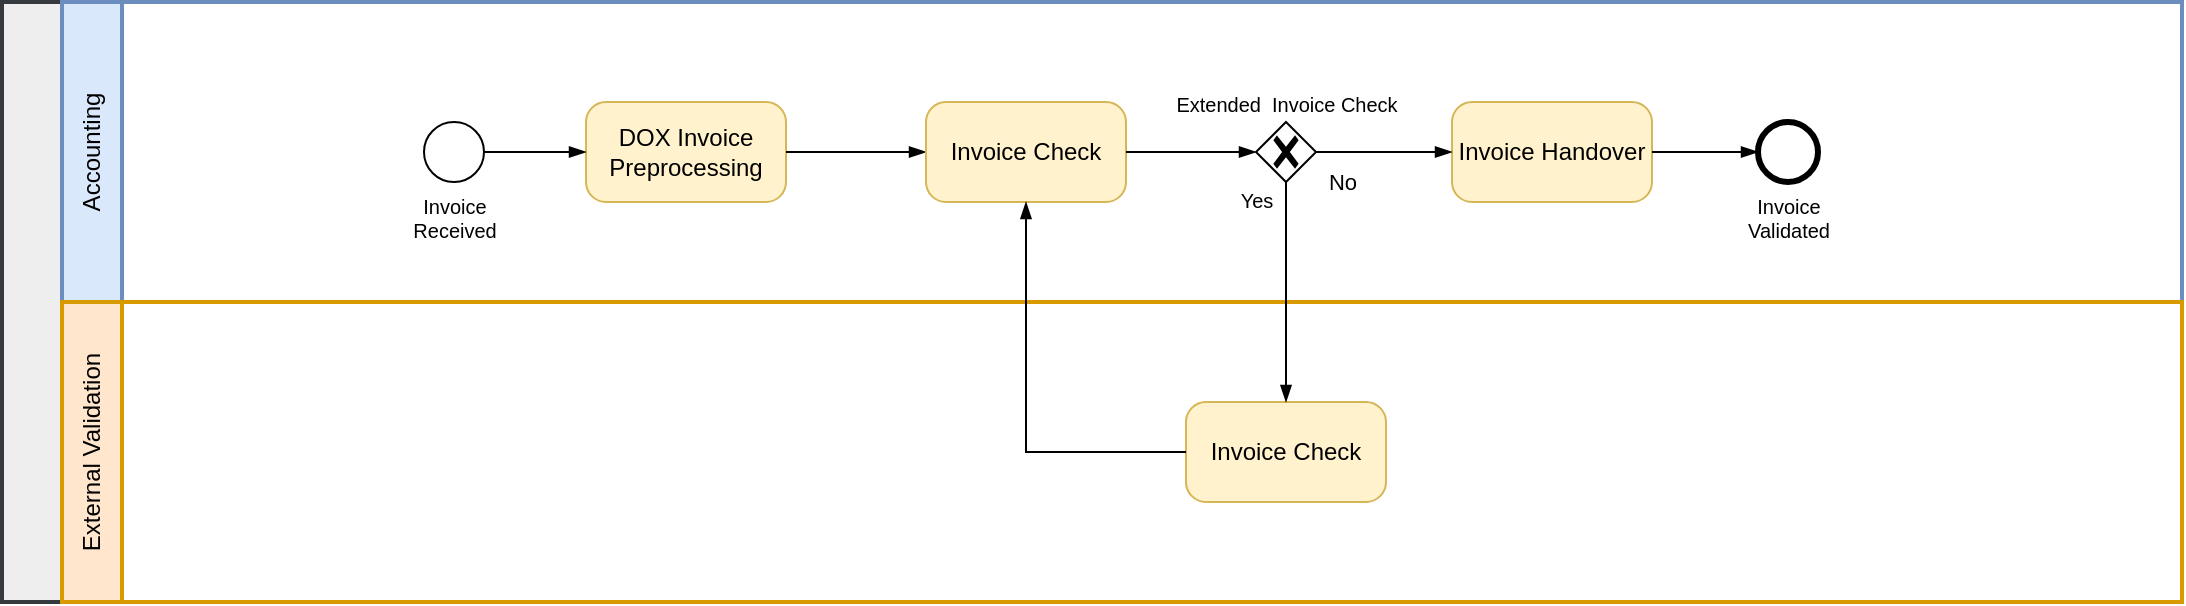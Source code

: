 <mxfile version="23.0.2" type="device">
  <diagram name="DCM_IV_Process_Flow" id="tgBKfN92DsGDiq1-liwN">
    <mxGraphModel dx="1143" dy="670" grid="1" gridSize="10" guides="1" tooltips="1" connect="1" arrows="1" fold="1" page="1" pageScale="1" pageWidth="1169" pageHeight="827" math="0" shadow="0">
      <root>
        <mxCell id="0" />
        <mxCell id="1" parent="0" />
        <mxCell id="oFJOVWGkz_0e8NX7XkyU-1" value="" style="swimlane;html=1;startSize=30;fontStyle=0;collapsible=0;horizontal=0;swimlaneLine=1;swimlaneFillColor=#ffffff;strokeWidth=2;whiteSpace=wrap;fontSize=12;container=0;fillColor=#eeeeee;strokeColor=#36393d;" parent="1" vertex="1">
          <mxGeometry x="40" y="40" width="1090" height="300" as="geometry" />
        </mxCell>
        <mxCell id="oFJOVWGkz_0e8NX7XkyU-2" value="Accounting" style="swimlane;html=1;startSize=30;fontStyle=0;collapsible=0;horizontal=0;swimlaneLine=1;swimlaneFillColor=#ffffff;strokeWidth=2;whiteSpace=wrap;fillColor=#dae8fc;strokeColor=#6c8ebf;" parent="oFJOVWGkz_0e8NX7XkyU-1" vertex="1">
          <mxGeometry x="30" width="1060" height="150" as="geometry" />
        </mxCell>
        <mxCell id="oFJOVWGkz_0e8NX7XkyU-7" value="&lt;font style=&quot;font-size: 12px;&quot;&gt;DOX Invoice Preprocessing&lt;/font&gt;" style="points=[[0.25,0,0],[0.5,0,0],[0.75,0,0],[1,0.25,0],[1,0.5,0],[1,0.75,0],[0.75,1,0],[0.5,1,0],[0.25,1,0],[0,0.75,0],[0,0.5,0],[0,0.25,0]];shape=mxgraph.bpmn.task;whiteSpace=wrap;rectStyle=rounded;size=10;html=1;container=1;expand=0;collapsible=0;taskMarker=abstract;fillColor=#fff2cc;strokeColor=#d6b656;fontSize=10;" parent="oFJOVWGkz_0e8NX7XkyU-2" vertex="1">
          <mxGeometry x="262" y="50" width="100" height="50" as="geometry" />
        </mxCell>
        <mxCell id="oFJOVWGkz_0e8NX7XkyU-17" value="Invoice&lt;br&gt;Received" style="points=[[0.145,0.145,0],[0.5,0,0],[0.855,0.145,0],[1,0.5,0],[0.855,0.855,0],[0.5,1,0],[0.145,0.855,0],[0,0.5,0]];shape=mxgraph.bpmn.event;html=1;verticalLabelPosition=bottom;labelBackgroundColor=#ffffff;verticalAlign=top;align=center;perimeter=ellipsePerimeter;outlineConnect=0;aspect=fixed;outline=standard;symbol=general;fontSize=10;labelPosition=center;" parent="oFJOVWGkz_0e8NX7XkyU-2" vertex="1">
          <mxGeometry x="181" y="60" width="30" height="30" as="geometry" />
        </mxCell>
        <mxCell id="oFJOVWGkz_0e8NX7XkyU-18" value="Invoice&lt;br&gt;Validated" style="points=[[0.145,0.145,0],[0.5,0,0],[0.855,0.145,0],[1,0.5,0],[0.855,0.855,0],[0.5,1,0],[0.145,0.855,0],[0,0.5,0]];shape=mxgraph.bpmn.event;html=1;verticalLabelPosition=bottom;labelBackgroundColor=#ffffff;verticalAlign=top;align=center;perimeter=ellipsePerimeter;outlineConnect=0;aspect=fixed;outline=end;symbol=terminate2;fontSize=10;labelPosition=center;" parent="oFJOVWGkz_0e8NX7XkyU-2" vertex="1">
          <mxGeometry x="848" y="60" width="30" height="30" as="geometry" />
        </mxCell>
        <mxCell id="oFJOVWGkz_0e8NX7XkyU-22" value="" style="edgeStyle=elbowEdgeStyle;fontSize=12;html=1;endArrow=blockThin;endFill=1;rounded=0;exitX=1;exitY=0.5;exitDx=0;exitDy=0;exitPerimeter=0;entryX=0;entryY=0.5;entryDx=0;entryDy=0;entryPerimeter=0;" parent="oFJOVWGkz_0e8NX7XkyU-2" source="oFJOVWGkz_0e8NX7XkyU-17" target="oFJOVWGkz_0e8NX7XkyU-7" edge="1">
          <mxGeometry width="160" relative="1" as="geometry">
            <mxPoint x="211" y="67.5" as="sourcePoint" />
            <mxPoint x="393" y="112.5" as="targetPoint" />
          </mxGeometry>
        </mxCell>
        <mxCell id="oFJOVWGkz_0e8NX7XkyU-24" value="" style="edgeStyle=elbowEdgeStyle;fontSize=12;html=1;endArrow=blockThin;endFill=1;rounded=0;exitX=1;exitY=0.5;exitDx=0;exitDy=0;exitPerimeter=0;entryX=0;entryY=0.5;entryDx=0;entryDy=0;entryPerimeter=0;" parent="oFJOVWGkz_0e8NX7XkyU-2" source="oFJOVWGkz_0e8NX7XkyU-7" target="oFJOVWGkz_0e8NX7XkyU-9" edge="1">
          <mxGeometry width="160" relative="1" as="geometry">
            <mxPoint x="272" y="85" as="sourcePoint" />
            <mxPoint x="403" y="82.5" as="targetPoint" />
          </mxGeometry>
        </mxCell>
        <mxCell id="oFJOVWGkz_0e8NX7XkyU-37" value="&lt;span style=&quot;font-size: 12px;&quot;&gt;Invoice Handover&lt;/span&gt;" style="points=[[0.25,0,0],[0.5,0,0],[0.75,0,0],[1,0.25,0],[1,0.5,0],[1,0.75,0],[0.75,1,0],[0.5,1,0],[0.25,1,0],[0,0.75,0],[0,0.5,0],[0,0.25,0]];shape=mxgraph.bpmn.task;whiteSpace=wrap;rectStyle=rounded;size=10;html=1;container=1;expand=0;collapsible=0;taskMarker=abstract;fillColor=#fff2cc;strokeColor=#d6b656;fontSize=10;" parent="oFJOVWGkz_0e8NX7XkyU-2" vertex="1">
          <mxGeometry x="695" y="50" width="100" height="50" as="geometry" />
        </mxCell>
        <mxCell id="oFJOVWGkz_0e8NX7XkyU-9" value="&lt;font style=&quot;font-size: 12px;&quot;&gt;Invoice Check&lt;/font&gt;" style="points=[[0.25,0,0],[0.5,0,0],[0.75,0,0],[1,0.25,0],[1,0.5,0],[1,0.75,0],[0.75,1,0],[0.5,1,0],[0.25,1,0],[0,0.75,0],[0,0.5,0],[0,0.25,0]];shape=mxgraph.bpmn.task;whiteSpace=wrap;rectStyle=rounded;size=10;html=1;container=1;expand=0;collapsible=0;taskMarker=abstract;fillColor=#fff2cc;strokeColor=#d6b656;fontSize=10;" parent="oFJOVWGkz_0e8NX7XkyU-2" vertex="1">
          <mxGeometry x="432" y="50" width="100" height="50" as="geometry" />
        </mxCell>
        <mxCell id="oFJOVWGkz_0e8NX7XkyU-20" value="&lt;font style=&quot;font-size: 10px;&quot;&gt;Extended&amp;nbsp; Invoice Check&lt;/font&gt;" style="points=[[0.25,0.25,0],[0.5,0,0],[0.75,0.25,0],[1,0.5,0],[0.75,0.75,0],[0.5,1,0],[0.25,0.75,0],[0,0.5,0]];shape=mxgraph.bpmn.gateway2;html=1;verticalLabelPosition=top;labelBackgroundColor=#ffffff;verticalAlign=bottom;align=center;perimeter=rhombusPerimeter;outlineConnect=0;outline=none;symbol=none;gwType=exclusive;fontSize=10;labelPosition=center;" parent="oFJOVWGkz_0e8NX7XkyU-2" vertex="1">
          <mxGeometry x="597" y="60" width="30" height="30" as="geometry" />
        </mxCell>
        <mxCell id="oFJOVWGkz_0e8NX7XkyU-33" value="" style="fontSize=12;html=1;endArrow=blockThin;endFill=1;rounded=0;exitX=1;exitY=0.5;exitDx=0;exitDy=0;exitPerimeter=0;entryX=0;entryY=0.5;entryDx=0;entryDy=0;entryPerimeter=0;" parent="oFJOVWGkz_0e8NX7XkyU-2" source="oFJOVWGkz_0e8NX7XkyU-20" target="oFJOVWGkz_0e8NX7XkyU-37" edge="1">
          <mxGeometry width="160" relative="1" as="geometry">
            <mxPoint x="700" y="107.5" as="sourcePoint" />
            <mxPoint x="731" y="107.5" as="targetPoint" />
          </mxGeometry>
        </mxCell>
        <mxCell id="bkIOkjlxhRuOmOa1WSnX-4" value="No" style="edgeLabel;html=1;align=center;verticalAlign=middle;resizable=0;points=[];" parent="oFJOVWGkz_0e8NX7XkyU-33" vertex="1" connectable="0">
          <mxGeometry x="-0.073" y="-1" relative="1" as="geometry">
            <mxPoint x="-19" y="14" as="offset" />
          </mxGeometry>
        </mxCell>
        <mxCell id="oFJOVWGkz_0e8NX7XkyU-26" value="" style="edgeStyle=elbowEdgeStyle;fontSize=12;html=1;endArrow=blockThin;endFill=1;rounded=0;exitX=1;exitY=0.5;exitDx=0;exitDy=0;exitPerimeter=0;entryX=0;entryY=0.5;entryDx=0;entryDy=0;entryPerimeter=0;" parent="oFJOVWGkz_0e8NX7XkyU-2" source="oFJOVWGkz_0e8NX7XkyU-9" target="oFJOVWGkz_0e8NX7XkyU-20" edge="1">
          <mxGeometry width="160" relative="1" as="geometry">
            <mxPoint x="540" y="83" as="sourcePoint" />
            <mxPoint x="606" y="77.5" as="targetPoint" />
          </mxGeometry>
        </mxCell>
        <mxCell id="bkIOkjlxhRuOmOa1WSnX-3" value="" style="fontSize=12;html=1;endArrow=blockThin;endFill=1;rounded=0;entryX=0;entryY=0.5;entryDx=0;entryDy=0;entryPerimeter=0;exitX=1;exitY=0.5;exitDx=0;exitDy=0;exitPerimeter=0;" parent="oFJOVWGkz_0e8NX7XkyU-2" source="oFJOVWGkz_0e8NX7XkyU-37" target="oFJOVWGkz_0e8NX7XkyU-18" edge="1">
          <mxGeometry width="160" relative="1" as="geometry">
            <mxPoint x="798" y="75" as="sourcePoint" />
            <mxPoint x="705" y="85" as="targetPoint" />
          </mxGeometry>
        </mxCell>
        <mxCell id="oFJOVWGkz_0e8NX7XkyU-3" value="External Validation" style="swimlane;html=1;startSize=30;fontStyle=0;collapsible=0;horizontal=0;swimlaneLine=1;swimlaneFillColor=#ffffff;strokeWidth=2;whiteSpace=wrap;fillColor=#ffe6cc;strokeColor=#d79b00;" parent="oFJOVWGkz_0e8NX7XkyU-1" vertex="1">
          <mxGeometry x="30" y="150" width="1060" height="150" as="geometry" />
        </mxCell>
        <mxCell id="bkIOkjlxhRuOmOa1WSnX-1" value="&lt;font style=&quot;font-size: 12px;&quot;&gt;Invoice Check&lt;/font&gt;" style="points=[[0.25,0,0],[0.5,0,0],[0.75,0,0],[1,0.25,0],[1,0.5,0],[1,0.75,0],[0.75,1,0],[0.5,1,0],[0.25,1,0],[0,0.75,0],[0,0.5,0],[0,0.25,0]];shape=mxgraph.bpmn.task;whiteSpace=wrap;rectStyle=rounded;size=10;html=1;container=1;expand=0;collapsible=0;taskMarker=abstract;fillColor=#fff2cc;strokeColor=#d6b656;fontSize=10;" parent="oFJOVWGkz_0e8NX7XkyU-3" vertex="1">
          <mxGeometry x="562" y="50" width="100" height="50" as="geometry" />
        </mxCell>
        <mxCell id="oFJOVWGkz_0e8NX7XkyU-27" value="" style="fontSize=12;html=1;endArrow=blockThin;endFill=1;rounded=0;exitX=0.5;exitY=1;exitDx=0;exitDy=0;exitPerimeter=0;entryX=0.5;entryY=0;entryDx=0;entryDy=0;entryPerimeter=0;" parent="oFJOVWGkz_0e8NX7XkyU-1" source="oFJOVWGkz_0e8NX7XkyU-20" target="bkIOkjlxhRuOmOa1WSnX-1" edge="1">
          <mxGeometry width="160" relative="1" as="geometry">
            <mxPoint x="577" y="87.5" as="sourcePoint" />
            <mxPoint x="637" y="207" as="targetPoint" />
          </mxGeometry>
        </mxCell>
        <mxCell id="oFJOVWGkz_0e8NX7XkyU-39" value="Yes" style="edgeLabel;html=1;align=center;verticalAlign=middle;resizable=0;points=[];fontSize=10;" parent="oFJOVWGkz_0e8NX7XkyU-27" vertex="1" connectable="0">
          <mxGeometry x="-0.254" y="2" relative="1" as="geometry">
            <mxPoint x="-17" y="-32" as="offset" />
          </mxGeometry>
        </mxCell>
        <mxCell id="oFJOVWGkz_0e8NX7XkyU-43" value="" style="fontSize=12;html=1;endArrow=blockThin;endFill=1;rounded=0;exitX=0;exitY=0.5;exitDx=0;exitDy=0;exitPerimeter=0;entryX=0.5;entryY=1;entryDx=0;entryDy=0;entryPerimeter=0;edgeStyle=orthogonalEdgeStyle;" parent="oFJOVWGkz_0e8NX7XkyU-1" source="bkIOkjlxhRuOmOa1WSnX-1" target="oFJOVWGkz_0e8NX7XkyU-9" edge="1">
          <mxGeometry width="160" relative="1" as="geometry">
            <mxPoint x="557" y="232" as="sourcePoint" />
            <mxPoint x="684" y="217" as="targetPoint" />
          </mxGeometry>
        </mxCell>
      </root>
    </mxGraphModel>
  </diagram>
</mxfile>
